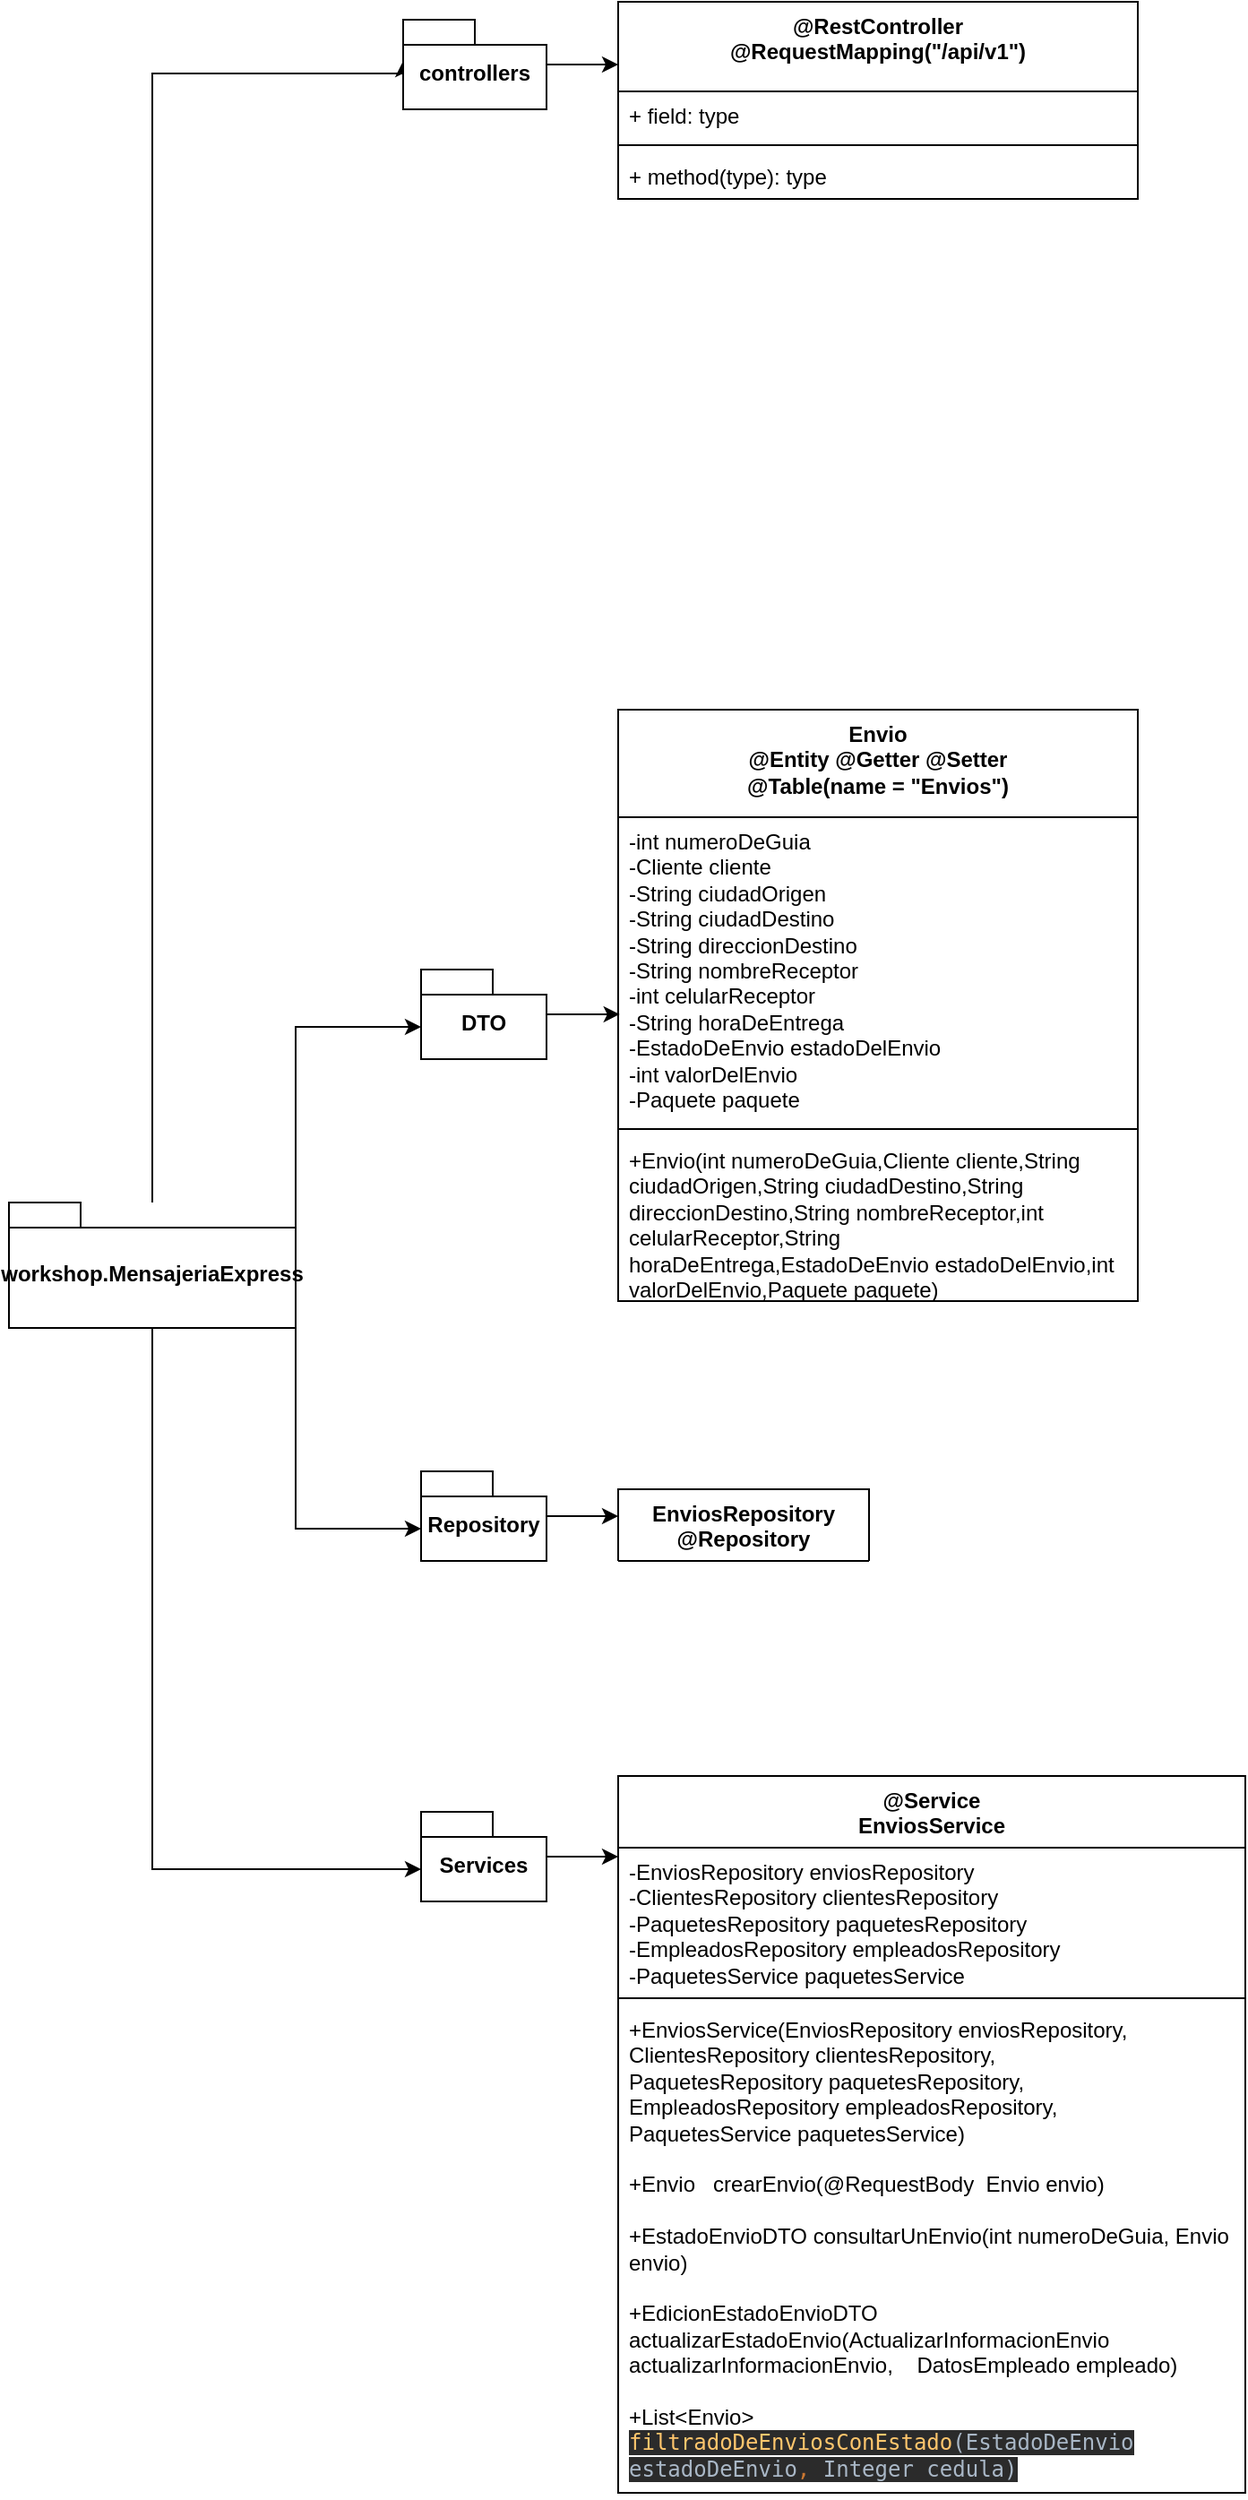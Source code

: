 <mxfile version="21.2.9" type="github">
  <diagram name="Página-1" id="ySL4BDVTZSwwRdq82cRJ">
    <mxGraphModel dx="2813" dy="2589" grid="1" gridSize="10" guides="1" tooltips="1" connect="1" arrows="1" fold="1" page="1" pageScale="1" pageWidth="827" pageHeight="1169" math="0" shadow="0">
      <root>
        <mxCell id="0" />
        <mxCell id="1" parent="0" />
        <mxCell id="Mz4hinDlCuqVSacD7mdC-1" style="edgeStyle=orthogonalEdgeStyle;rounded=0;orthogonalLoop=1;jettySize=auto;html=1;entryX=0;entryY=0;entryDx=0;entryDy=23;entryPerimeter=0;" edge="1" parent="1" source="Mz4hinDlCuqVSacD7mdC-5" target="Mz4hinDlCuqVSacD7mdC-7">
          <mxGeometry relative="1" as="geometry">
            <Array as="points">
              <mxPoint x="20" y="-150" />
              <mxPoint x="160" y="-150" />
            </Array>
          </mxGeometry>
        </mxCell>
        <mxCell id="Mz4hinDlCuqVSacD7mdC-2" style="edgeStyle=orthogonalEdgeStyle;rounded=0;orthogonalLoop=1;jettySize=auto;html=1;exitX=0;exitY=0;exitDx=160;exitDy=14;exitPerimeter=0;entryX=0;entryY=0;entryDx=0;entryDy=32;entryPerimeter=0;" edge="1" parent="1" source="Mz4hinDlCuqVSacD7mdC-5" target="Mz4hinDlCuqVSacD7mdC-9">
          <mxGeometry relative="1" as="geometry">
            <Array as="points">
              <mxPoint x="100" y="382" />
            </Array>
          </mxGeometry>
        </mxCell>
        <mxCell id="Mz4hinDlCuqVSacD7mdC-3" style="edgeStyle=orthogonalEdgeStyle;rounded=0;orthogonalLoop=1;jettySize=auto;html=1;exitX=0;exitY=0;exitDx=160;exitDy=70;exitPerimeter=0;entryX=0;entryY=0;entryDx=0;entryDy=32;entryPerimeter=0;" edge="1" parent="1" source="Mz4hinDlCuqVSacD7mdC-5" target="Mz4hinDlCuqVSacD7mdC-11">
          <mxGeometry relative="1" as="geometry" />
        </mxCell>
        <mxCell id="Mz4hinDlCuqVSacD7mdC-4" style="edgeStyle=orthogonalEdgeStyle;rounded=0;orthogonalLoop=1;jettySize=auto;html=1;exitX=0.5;exitY=1;exitDx=0;exitDy=0;exitPerimeter=0;entryX=0;entryY=0;entryDx=0;entryDy=32;entryPerimeter=0;" edge="1" parent="1" source="Mz4hinDlCuqVSacD7mdC-5" target="Mz4hinDlCuqVSacD7mdC-13">
          <mxGeometry relative="1" as="geometry" />
        </mxCell>
        <mxCell id="Mz4hinDlCuqVSacD7mdC-5" value="workshop.MensajeriaExpress" style="shape=folder;fontStyle=1;spacingTop=10;tabWidth=40;tabHeight=14;tabPosition=left;html=1;whiteSpace=wrap;" vertex="1" parent="1">
          <mxGeometry x="-60" y="480" width="160" height="70" as="geometry" />
        </mxCell>
        <mxCell id="Mz4hinDlCuqVSacD7mdC-6" style="edgeStyle=orthogonalEdgeStyle;rounded=0;orthogonalLoop=1;jettySize=auto;html=1;" edge="1" parent="1" source="Mz4hinDlCuqVSacD7mdC-7">
          <mxGeometry relative="1" as="geometry">
            <mxPoint x="280" y="-155" as="targetPoint" />
          </mxGeometry>
        </mxCell>
        <mxCell id="Mz4hinDlCuqVSacD7mdC-7" value="controllers" style="shape=folder;fontStyle=1;spacingTop=10;tabWidth=40;tabHeight=14;tabPosition=left;html=1;whiteSpace=wrap;" vertex="1" parent="1">
          <mxGeometry x="160" y="-180" width="80" height="50" as="geometry" />
        </mxCell>
        <mxCell id="Mz4hinDlCuqVSacD7mdC-8" style="edgeStyle=orthogonalEdgeStyle;rounded=0;orthogonalLoop=1;jettySize=auto;html=1;entryX=0.003;entryY=0.647;entryDx=0;entryDy=0;entryPerimeter=0;" edge="1" parent="1" source="Mz4hinDlCuqVSacD7mdC-9" target="Mz4hinDlCuqVSacD7mdC-15">
          <mxGeometry relative="1" as="geometry" />
        </mxCell>
        <mxCell id="Mz4hinDlCuqVSacD7mdC-9" value="DTO" style="shape=folder;fontStyle=1;spacingTop=10;tabWidth=40;tabHeight=14;tabPosition=left;html=1;whiteSpace=wrap;" vertex="1" parent="1">
          <mxGeometry x="170" y="350" width="70" height="50" as="geometry" />
        </mxCell>
        <mxCell id="Mz4hinDlCuqVSacD7mdC-10" style="edgeStyle=orthogonalEdgeStyle;rounded=0;orthogonalLoop=1;jettySize=auto;html=1;" edge="1" parent="1" source="Mz4hinDlCuqVSacD7mdC-11">
          <mxGeometry relative="1" as="geometry">
            <mxPoint x="280" y="655" as="targetPoint" />
          </mxGeometry>
        </mxCell>
        <mxCell id="Mz4hinDlCuqVSacD7mdC-11" value="Repository" style="shape=folder;fontStyle=1;spacingTop=10;tabWidth=40;tabHeight=14;tabPosition=left;html=1;whiteSpace=wrap;" vertex="1" parent="1">
          <mxGeometry x="170" y="630" width="70" height="50" as="geometry" />
        </mxCell>
        <mxCell id="Mz4hinDlCuqVSacD7mdC-12" style="edgeStyle=orthogonalEdgeStyle;rounded=0;orthogonalLoop=1;jettySize=auto;html=1;" edge="1" parent="1" source="Mz4hinDlCuqVSacD7mdC-13">
          <mxGeometry relative="1" as="geometry">
            <mxPoint x="280" y="845.0" as="targetPoint" />
          </mxGeometry>
        </mxCell>
        <mxCell id="Mz4hinDlCuqVSacD7mdC-13" value="Services" style="shape=folder;fontStyle=1;spacingTop=10;tabWidth=40;tabHeight=14;tabPosition=left;html=1;whiteSpace=wrap;" vertex="1" parent="1">
          <mxGeometry x="170" y="820" width="70" height="50" as="geometry" />
        </mxCell>
        <mxCell id="Mz4hinDlCuqVSacD7mdC-14" value="Envio&lt;br&gt;@Entity @Getter @Setter&lt;br&gt;@Table(name = &quot;Envios&quot;)" style="swimlane;fontStyle=1;align=center;verticalAlign=top;childLayout=stackLayout;horizontal=1;startSize=60;horizontalStack=0;resizeParent=1;resizeParentMax=0;resizeLast=0;collapsible=1;marginBottom=0;whiteSpace=wrap;html=1;" vertex="1" parent="1">
          <mxGeometry x="280" y="205" width="290" height="330" as="geometry" />
        </mxCell>
        <mxCell id="Mz4hinDlCuqVSacD7mdC-15" value="-int numeroDeGuia&lt;br&gt;-Cliente cliente&lt;br&gt;-String ciudadOrigen&lt;br&gt;-String ciudadDestino&lt;br&gt;-String direccionDestino&lt;br&gt;-String nombreReceptor&lt;br&gt;-int celularReceptor&lt;br&gt;-String horaDeEntrega&lt;br&gt;-EstadoDeEnvio estadoDelEnvio&lt;br&gt;-int valorDelEnvio&lt;br&gt;-Paquete paquete" style="text;strokeColor=none;fillColor=none;align=left;verticalAlign=top;spacingLeft=4;spacingRight=4;overflow=hidden;rotatable=0;points=[[0,0.5],[1,0.5]];portConstraint=eastwest;whiteSpace=wrap;html=1;" vertex="1" parent="Mz4hinDlCuqVSacD7mdC-14">
          <mxGeometry y="60" width="290" height="170" as="geometry" />
        </mxCell>
        <mxCell id="Mz4hinDlCuqVSacD7mdC-16" value="" style="line;strokeWidth=1;fillColor=none;align=left;verticalAlign=middle;spacingTop=-1;spacingLeft=3;spacingRight=3;rotatable=0;labelPosition=right;points=[];portConstraint=eastwest;strokeColor=inherit;" vertex="1" parent="Mz4hinDlCuqVSacD7mdC-14">
          <mxGeometry y="230" width="290" height="8" as="geometry" />
        </mxCell>
        <mxCell id="Mz4hinDlCuqVSacD7mdC-17" value="+Envio(int numeroDeGuia,Cliente cliente,String ciudadOrigen,String ciudadDestino,String direccionDestino,String nombreReceptor,int celularReceptor,String horaDeEntrega,EstadoDeEnvio estadoDelEnvio,int valorDelEnvio,Paquete paquete)" style="text;strokeColor=none;fillColor=none;align=left;verticalAlign=top;spacingLeft=4;spacingRight=4;overflow=hidden;rotatable=0;points=[[0,0.5],[1,0.5]];portConstraint=eastwest;whiteSpace=wrap;html=1;" vertex="1" parent="Mz4hinDlCuqVSacD7mdC-14">
          <mxGeometry y="238" width="290" height="92" as="geometry" />
        </mxCell>
        <mxCell id="Mz4hinDlCuqVSacD7mdC-18" value="EnviosRepository&lt;br&gt;@Repository" style="swimlane;fontStyle=1;align=center;verticalAlign=top;childLayout=stackLayout;horizontal=1;startSize=40;horizontalStack=0;resizeParent=1;resizeParentMax=0;resizeLast=0;collapsible=1;marginBottom=0;whiteSpace=wrap;html=1;" vertex="1" collapsed="1" parent="1">
          <mxGeometry x="280" y="640" width="140" height="40" as="geometry">
            <mxRectangle x="280" y="550" width="160" height="48" as="alternateBounds" />
          </mxGeometry>
        </mxCell>
        <mxCell id="Mz4hinDlCuqVSacD7mdC-20" value="" style="line;strokeWidth=1;fillColor=none;align=left;verticalAlign=middle;spacingTop=-1;spacingLeft=3;spacingRight=3;rotatable=0;labelPosition=right;points=[];portConstraint=eastwest;strokeColor=inherit;" vertex="1" parent="Mz4hinDlCuqVSacD7mdC-18">
          <mxGeometry y="40" width="160" height="8" as="geometry" />
        </mxCell>
        <mxCell id="Mz4hinDlCuqVSacD7mdC-22" value="@Service&lt;br&gt;EnviosService&lt;br&gt;" style="swimlane;fontStyle=1;align=center;verticalAlign=top;childLayout=stackLayout;horizontal=1;startSize=40;horizontalStack=0;resizeParent=1;resizeParentMax=0;resizeLast=0;collapsible=1;marginBottom=0;whiteSpace=wrap;html=1;" vertex="1" parent="1">
          <mxGeometry x="280" y="800" width="350" height="400" as="geometry" />
        </mxCell>
        <mxCell id="Mz4hinDlCuqVSacD7mdC-23" value="-EnviosRepository enviosRepository&lt;br&gt;-ClientesRepository clientesRepository&lt;br&gt;-PaquetesRepository paquetesRepository&lt;br&gt;-EmpleadosRepository empleadosRepository&lt;br&gt;-PaquetesService paquetesService" style="text;strokeColor=none;fillColor=none;align=left;verticalAlign=top;spacingLeft=4;spacingRight=4;overflow=hidden;rotatable=0;points=[[0,0.5],[1,0.5]];portConstraint=eastwest;whiteSpace=wrap;html=1;" vertex="1" parent="Mz4hinDlCuqVSacD7mdC-22">
          <mxGeometry y="40" width="350" height="80" as="geometry" />
        </mxCell>
        <mxCell id="Mz4hinDlCuqVSacD7mdC-24" value="" style="line;strokeWidth=1;fillColor=none;align=left;verticalAlign=middle;spacingTop=-1;spacingLeft=3;spacingRight=3;rotatable=0;labelPosition=right;points=[];portConstraint=eastwest;strokeColor=inherit;" vertex="1" parent="Mz4hinDlCuqVSacD7mdC-22">
          <mxGeometry y="120" width="350" height="8" as="geometry" />
        </mxCell>
        <mxCell id="Mz4hinDlCuqVSacD7mdC-25" value="+EnviosService(EnviosRepository enviosRepository, ClientesRepository clientesRepository,&lt;br&gt;PaquetesRepository paquetesRepository,&lt;br&gt;EmpleadosRepository empleadosRepository,&lt;br&gt;PaquetesService paquetesService)&lt;br&gt;&lt;br&gt;+Envio&amp;nbsp; &amp;nbsp;crearEnvio(@RequestBody&amp;nbsp; Envio envio)&lt;br&gt;&lt;br&gt;+EstadoEnvioDTO consultarUnEnvio(int numeroDeGuia, Envio envio)&lt;br&gt;&lt;br&gt;+EdicionEstadoEnvioDTO actualizarEstadoEnvio(ActualizarInformacionEnvio actualizarInformacionEnvio,&amp;nbsp; &amp;nbsp; DatosEmpleado empleado)&lt;br&gt;&lt;br&gt;+List&amp;lt;Envio&amp;gt; &lt;span style=&quot;background-color: rgb(43, 43, 43); font-family: &amp;quot;JetBrains Mono&amp;quot;, monospace; color: rgb(255, 198, 109);&quot;&gt;filtradoDeEnviosConEstado&lt;/span&gt;&lt;span style=&quot;background-color: rgb(43, 43, 43); color: rgb(169, 183, 198); font-family: &amp;quot;JetBrains Mono&amp;quot;, monospace;&quot;&gt;(EstadoDeEnvio estadoDeEnvio&lt;/span&gt;&lt;span style=&quot;background-color: rgb(43, 43, 43); font-family: &amp;quot;JetBrains Mono&amp;quot;, monospace; color: rgb(204, 120, 50);&quot;&gt;, &lt;/span&gt;&lt;span style=&quot;background-color: rgb(43, 43, 43); color: rgb(169, 183, 198); font-family: &amp;quot;JetBrains Mono&amp;quot;, monospace;&quot;&gt;Integer cedula)&lt;/span&gt;" style="text;strokeColor=none;fillColor=none;align=left;verticalAlign=top;spacingLeft=4;spacingRight=4;overflow=hidden;rotatable=0;points=[[0,0.5],[1,0.5]];portConstraint=eastwest;whiteSpace=wrap;html=1;" vertex="1" parent="Mz4hinDlCuqVSacD7mdC-22">
          <mxGeometry y="128" width="350" height="272" as="geometry" />
        </mxCell>
        <mxCell id="Mz4hinDlCuqVSacD7mdC-27" value="@RestController&lt;br&gt;@RequestMapping(&quot;/api/v1&quot;)" style="swimlane;fontStyle=1;align=center;verticalAlign=top;childLayout=stackLayout;horizontal=1;startSize=50;horizontalStack=0;resizeParent=1;resizeParentMax=0;resizeLast=0;collapsible=1;marginBottom=0;whiteSpace=wrap;html=1;" vertex="1" parent="1">
          <mxGeometry x="280" y="-190" width="290" height="110" as="geometry" />
        </mxCell>
        <mxCell id="Mz4hinDlCuqVSacD7mdC-28" value="+ field: type" style="text;strokeColor=none;fillColor=none;align=left;verticalAlign=top;spacingLeft=4;spacingRight=4;overflow=hidden;rotatable=0;points=[[0,0.5],[1,0.5]];portConstraint=eastwest;whiteSpace=wrap;html=1;" vertex="1" parent="Mz4hinDlCuqVSacD7mdC-27">
          <mxGeometry y="50" width="290" height="26" as="geometry" />
        </mxCell>
        <mxCell id="Mz4hinDlCuqVSacD7mdC-29" value="" style="line;strokeWidth=1;fillColor=none;align=left;verticalAlign=middle;spacingTop=-1;spacingLeft=3;spacingRight=3;rotatable=0;labelPosition=right;points=[];portConstraint=eastwest;strokeColor=inherit;" vertex="1" parent="Mz4hinDlCuqVSacD7mdC-27">
          <mxGeometry y="76" width="290" height="8" as="geometry" />
        </mxCell>
        <mxCell id="Mz4hinDlCuqVSacD7mdC-30" value="+ method(type): type" style="text;strokeColor=none;fillColor=none;align=left;verticalAlign=top;spacingLeft=4;spacingRight=4;overflow=hidden;rotatable=0;points=[[0,0.5],[1,0.5]];portConstraint=eastwest;whiteSpace=wrap;html=1;" vertex="1" parent="Mz4hinDlCuqVSacD7mdC-27">
          <mxGeometry y="84" width="290" height="26" as="geometry" />
        </mxCell>
      </root>
    </mxGraphModel>
  </diagram>
</mxfile>
